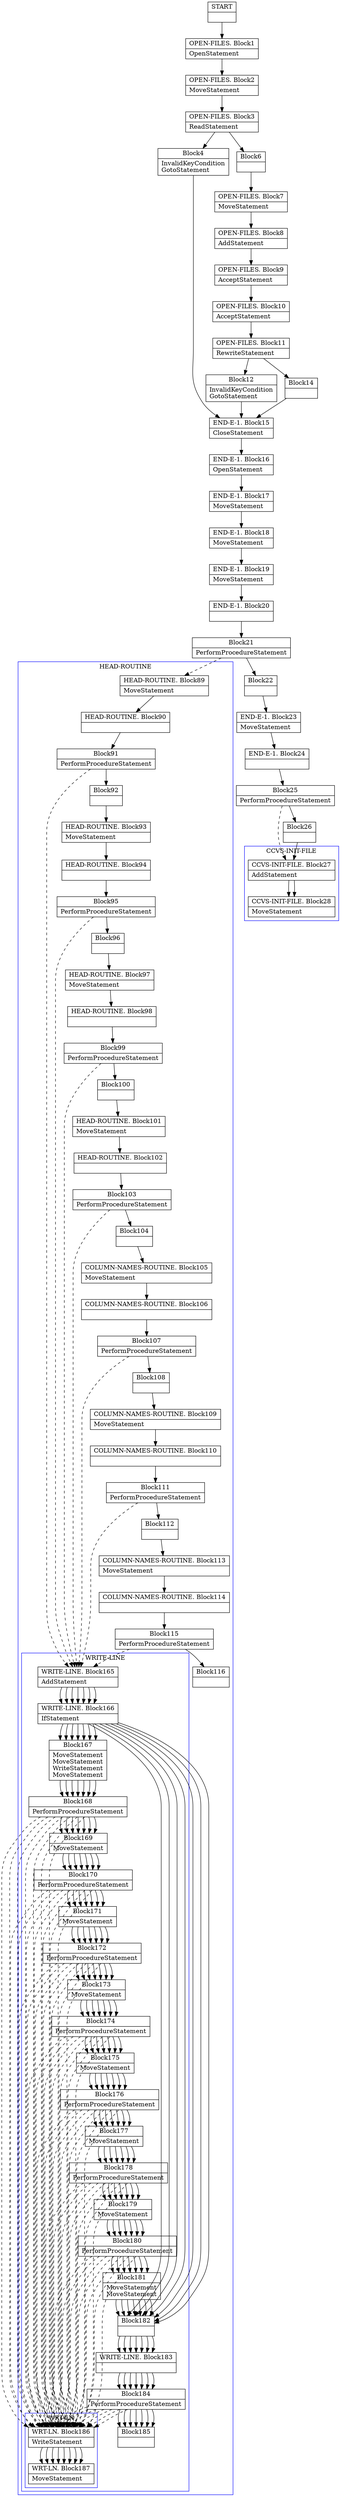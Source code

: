 digraph Cfg {
compound=true;
node [
shape = "record"
]

edge [
arrowtail = "empty"
]
Block0 [
label = "{START|}"
]
Block1 [
label = "{OPEN-FILES. Block1|OpenStatement\l}"
]
Block2 [
label = "{OPEN-FILES. Block2|MoveStatement\l}"
]
Block3 [
label = "{OPEN-FILES. Block3|ReadStatement\l}"
]
Block4 [
label = "{Block4|InvalidKeyCondition\lGotoStatement\l}"
]
Block15 [
label = "{END-E-1. Block15|CloseStatement\l}"
]
Block16 [
label = "{END-E-1. Block16|OpenStatement\l}"
]
Block17 [
label = "{END-E-1. Block17|MoveStatement\l}"
]
Block18 [
label = "{END-E-1. Block18|MoveStatement\l}"
]
Block19 [
label = "{END-E-1. Block19|MoveStatement\l}"
]
Block20 [
label = "{END-E-1. Block20|}"
]
Block21 [
label = "{Block21|PerformProcedureStatement\l}"
]
subgraph cluster_1{
color = blue;
label = "HEAD-ROUTINE";
Block89 [
label = "{HEAD-ROUTINE. Block89|MoveStatement\l}"
]
Block90 [
label = "{HEAD-ROUTINE. Block90|}"
]
Block91 [
label = "{Block91|PerformProcedureStatement\l}"
]
subgraph cluster_8{
color = blue;
label = "WRITE-LINE";
Block165 [
label = "{WRITE-LINE. Block165|AddStatement\l}"
]
Block166 [
label = "{WRITE-LINE. Block166|IfStatement\l}"
]
Block167 [
label = "{Block167|MoveStatement\lMoveStatement\lWriteStatement\lMoveStatement\l}"
]
Block168 [
label = "{Block168|PerformProcedureStatement\l}"
]
subgraph cluster_22{
color = blue;
label = "WRT-LN";
Block186 [
label = "{WRT-LN. Block186|WriteStatement\l}"
]
Block187 [
label = "{WRT-LN. Block187|MoveStatement\l}"
]
Block186 -> Block187

}
Block168 -> Block186 [style=dashed]

Block169 [
label = "{Block169|MoveStatement\l}"
]
Block170 [
label = "{Block170|PerformProcedureStatement\l}"
]
subgraph cluster_23{
color = blue;
label = "WRT-LN";
Block186 [
label = "{WRT-LN. Block186|WriteStatement\l}"
]
Block187 [
label = "{WRT-LN. Block187|MoveStatement\l}"
]
Block186 -> Block187

}
Block170 -> Block186 [style=dashed]

Block171 [
label = "{Block171|MoveStatement\l}"
]
Block172 [
label = "{Block172|PerformProcedureStatement\l}"
]
subgraph cluster_24{
color = blue;
label = "WRT-LN";
Block186 [
label = "{WRT-LN. Block186|WriteStatement\l}"
]
Block187 [
label = "{WRT-LN. Block187|MoveStatement\l}"
]
Block186 -> Block187

}
Block172 -> Block186 [style=dashed]

Block173 [
label = "{Block173|MoveStatement\l}"
]
Block174 [
label = "{Block174|PerformProcedureStatement\l}"
]
subgraph cluster_25{
color = blue;
label = "WRT-LN";
Block186 [
label = "{WRT-LN. Block186|WriteStatement\l}"
]
Block187 [
label = "{WRT-LN. Block187|MoveStatement\l}"
]
Block186 -> Block187

}
Block174 -> Block186 [style=dashed]

Block175 [
label = "{Block175|MoveStatement\l}"
]
Block176 [
label = "{Block176|PerformProcedureStatement\l}"
]
subgraph cluster_26{
color = blue;
label = "WRT-LN";
Block186 [
label = "{WRT-LN. Block186|WriteStatement\l}"
]
Block187 [
label = "{WRT-LN. Block187|MoveStatement\l}"
]
Block186 -> Block187

}
Block176 -> Block186 [style=dashed]

Block177 [
label = "{Block177|MoveStatement\l}"
]
Block178 [
label = "{Block178|PerformProcedureStatement\l}"
]
subgraph cluster_27{
color = blue;
label = "WRT-LN";
Block186 [
label = "{WRT-LN. Block186|WriteStatement\l}"
]
Block187 [
label = "{WRT-LN. Block187|MoveStatement\l}"
]
Block186 -> Block187

}
Block178 -> Block186 [style=dashed]

Block179 [
label = "{Block179|MoveStatement\l}"
]
Block180 [
label = "{Block180|PerformProcedureStatement\l}"
]
subgraph cluster_28{
color = blue;
label = "WRT-LN";
Block186 [
label = "{WRT-LN. Block186|WriteStatement\l}"
]
Block187 [
label = "{WRT-LN. Block187|MoveStatement\l}"
]
Block186 -> Block187

}
Block180 -> Block186 [style=dashed]

Block181 [
label = "{Block181|MoveStatement\lMoveStatement\l}"
]
Block182 [
label = "{Block182|}"
]
Block183 [
label = "{WRITE-LINE. Block183|}"
]
Block184 [
label = "{Block184|PerformProcedureStatement\l}"
]
subgraph cluster_29{
color = blue;
label = "WRT-LN";
Block186 [
label = "{WRT-LN. Block186|WriteStatement\l}"
]
Block187 [
label = "{WRT-LN. Block187|MoveStatement\l}"
]
Block186 -> Block187

}
Block184 -> Block186 [style=dashed]

Block185 [
label = "{Block185|}"
]
Block165 -> Block166
Block166 -> Block167
Block166 -> Block182
Block167 -> Block168
Block168 -> Block169
Block169 -> Block170
Block170 -> Block171
Block171 -> Block172
Block172 -> Block173
Block173 -> Block174
Block174 -> Block175
Block175 -> Block176
Block176 -> Block177
Block177 -> Block178
Block178 -> Block179
Block179 -> Block180
Block180 -> Block181
Block181 -> Block182
Block182 -> Block183
Block183 -> Block184
Block184 -> Block185

}
Block91 -> Block165 [style=dashed]

Block92 [
label = "{Block92|}"
]
Block93 [
label = "{HEAD-ROUTINE. Block93|MoveStatement\l}"
]
Block94 [
label = "{HEAD-ROUTINE. Block94|}"
]
Block95 [
label = "{Block95|PerformProcedureStatement\l}"
]
subgraph cluster_9{
color = blue;
label = "WRITE-LINE";
Block165 [
label = "{WRITE-LINE. Block165|AddStatement\l}"
]
Block166 [
label = "{WRITE-LINE. Block166|IfStatement\l}"
]
Block167 [
label = "{Block167|MoveStatement\lMoveStatement\lWriteStatement\lMoveStatement\l}"
]
Block168 [
label = "{Block168|PerformProcedureStatement\l}"
]
Block168 -> Block186 [style=dashed]

Block169 [
label = "{Block169|MoveStatement\l}"
]
Block170 [
label = "{Block170|PerformProcedureStatement\l}"
]
Block170 -> Block186 [style=dashed]

Block171 [
label = "{Block171|MoveStatement\l}"
]
Block172 [
label = "{Block172|PerformProcedureStatement\l}"
]
Block172 -> Block186 [style=dashed]

Block173 [
label = "{Block173|MoveStatement\l}"
]
Block174 [
label = "{Block174|PerformProcedureStatement\l}"
]
Block174 -> Block186 [style=dashed]

Block175 [
label = "{Block175|MoveStatement\l}"
]
Block176 [
label = "{Block176|PerformProcedureStatement\l}"
]
Block176 -> Block186 [style=dashed]

Block177 [
label = "{Block177|MoveStatement\l}"
]
Block178 [
label = "{Block178|PerformProcedureStatement\l}"
]
Block178 -> Block186 [style=dashed]

Block179 [
label = "{Block179|MoveStatement\l}"
]
Block180 [
label = "{Block180|PerformProcedureStatement\l}"
]
Block180 -> Block186 [style=dashed]

Block181 [
label = "{Block181|MoveStatement\lMoveStatement\l}"
]
Block182 [
label = "{Block182|}"
]
Block183 [
label = "{WRITE-LINE. Block183|}"
]
Block184 [
label = "{Block184|PerformProcedureStatement\l}"
]
Block184 -> Block186 [style=dashed]

Block185 [
label = "{Block185|}"
]
Block165 -> Block166
Block166 -> Block167
Block166 -> Block182
Block167 -> Block168
Block168 -> Block169
Block169 -> Block170
Block170 -> Block171
Block171 -> Block172
Block172 -> Block173
Block173 -> Block174
Block174 -> Block175
Block175 -> Block176
Block176 -> Block177
Block177 -> Block178
Block178 -> Block179
Block179 -> Block180
Block180 -> Block181
Block181 -> Block182
Block182 -> Block183
Block183 -> Block184
Block184 -> Block185

}
Block95 -> Block165 [style=dashed]

Block96 [
label = "{Block96|}"
]
Block97 [
label = "{HEAD-ROUTINE. Block97|MoveStatement\l}"
]
Block98 [
label = "{HEAD-ROUTINE. Block98|}"
]
Block99 [
label = "{Block99|PerformProcedureStatement\l}"
]
subgraph cluster_10{
color = blue;
label = "WRITE-LINE";
Block165 [
label = "{WRITE-LINE. Block165|AddStatement\l}"
]
Block166 [
label = "{WRITE-LINE. Block166|IfStatement\l}"
]
Block167 [
label = "{Block167|MoveStatement\lMoveStatement\lWriteStatement\lMoveStatement\l}"
]
Block168 [
label = "{Block168|PerformProcedureStatement\l}"
]
Block168 -> Block186 [style=dashed]

Block169 [
label = "{Block169|MoveStatement\l}"
]
Block170 [
label = "{Block170|PerformProcedureStatement\l}"
]
Block170 -> Block186 [style=dashed]

Block171 [
label = "{Block171|MoveStatement\l}"
]
Block172 [
label = "{Block172|PerformProcedureStatement\l}"
]
Block172 -> Block186 [style=dashed]

Block173 [
label = "{Block173|MoveStatement\l}"
]
Block174 [
label = "{Block174|PerformProcedureStatement\l}"
]
Block174 -> Block186 [style=dashed]

Block175 [
label = "{Block175|MoveStatement\l}"
]
Block176 [
label = "{Block176|PerformProcedureStatement\l}"
]
Block176 -> Block186 [style=dashed]

Block177 [
label = "{Block177|MoveStatement\l}"
]
Block178 [
label = "{Block178|PerformProcedureStatement\l}"
]
Block178 -> Block186 [style=dashed]

Block179 [
label = "{Block179|MoveStatement\l}"
]
Block180 [
label = "{Block180|PerformProcedureStatement\l}"
]
Block180 -> Block186 [style=dashed]

Block181 [
label = "{Block181|MoveStatement\lMoveStatement\l}"
]
Block182 [
label = "{Block182|}"
]
Block183 [
label = "{WRITE-LINE. Block183|}"
]
Block184 [
label = "{Block184|PerformProcedureStatement\l}"
]
Block184 -> Block186 [style=dashed]

Block185 [
label = "{Block185|}"
]
Block165 -> Block166
Block166 -> Block167
Block166 -> Block182
Block167 -> Block168
Block168 -> Block169
Block169 -> Block170
Block170 -> Block171
Block171 -> Block172
Block172 -> Block173
Block173 -> Block174
Block174 -> Block175
Block175 -> Block176
Block176 -> Block177
Block177 -> Block178
Block178 -> Block179
Block179 -> Block180
Block180 -> Block181
Block181 -> Block182
Block182 -> Block183
Block183 -> Block184
Block184 -> Block185

}
Block99 -> Block165 [style=dashed]

Block100 [
label = "{Block100|}"
]
Block101 [
label = "{HEAD-ROUTINE. Block101|MoveStatement\l}"
]
Block102 [
label = "{HEAD-ROUTINE. Block102|}"
]
Block103 [
label = "{Block103|PerformProcedureStatement\l}"
]
subgraph cluster_11{
color = blue;
label = "WRITE-LINE";
Block165 [
label = "{WRITE-LINE. Block165|AddStatement\l}"
]
Block166 [
label = "{WRITE-LINE. Block166|IfStatement\l}"
]
Block167 [
label = "{Block167|MoveStatement\lMoveStatement\lWriteStatement\lMoveStatement\l}"
]
Block168 [
label = "{Block168|PerformProcedureStatement\l}"
]
Block168 -> Block186 [style=dashed]

Block169 [
label = "{Block169|MoveStatement\l}"
]
Block170 [
label = "{Block170|PerformProcedureStatement\l}"
]
Block170 -> Block186 [style=dashed]

Block171 [
label = "{Block171|MoveStatement\l}"
]
Block172 [
label = "{Block172|PerformProcedureStatement\l}"
]
Block172 -> Block186 [style=dashed]

Block173 [
label = "{Block173|MoveStatement\l}"
]
Block174 [
label = "{Block174|PerformProcedureStatement\l}"
]
Block174 -> Block186 [style=dashed]

Block175 [
label = "{Block175|MoveStatement\l}"
]
Block176 [
label = "{Block176|PerformProcedureStatement\l}"
]
Block176 -> Block186 [style=dashed]

Block177 [
label = "{Block177|MoveStatement\l}"
]
Block178 [
label = "{Block178|PerformProcedureStatement\l}"
]
Block178 -> Block186 [style=dashed]

Block179 [
label = "{Block179|MoveStatement\l}"
]
Block180 [
label = "{Block180|PerformProcedureStatement\l}"
]
Block180 -> Block186 [style=dashed]

Block181 [
label = "{Block181|MoveStatement\lMoveStatement\l}"
]
Block182 [
label = "{Block182|}"
]
Block183 [
label = "{WRITE-LINE. Block183|}"
]
Block184 [
label = "{Block184|PerformProcedureStatement\l}"
]
Block184 -> Block186 [style=dashed]

Block185 [
label = "{Block185|}"
]
Block165 -> Block166
Block166 -> Block167
Block166 -> Block182
Block167 -> Block168
Block168 -> Block169
Block169 -> Block170
Block170 -> Block171
Block171 -> Block172
Block172 -> Block173
Block173 -> Block174
Block174 -> Block175
Block175 -> Block176
Block176 -> Block177
Block177 -> Block178
Block178 -> Block179
Block179 -> Block180
Block180 -> Block181
Block181 -> Block182
Block182 -> Block183
Block183 -> Block184
Block184 -> Block185

}
Block103 -> Block165 [style=dashed]

Block104 [
label = "{Block104|}"
]
Block105 [
label = "{COLUMN-NAMES-ROUTINE. Block105|MoveStatement\l}"
]
Block106 [
label = "{COLUMN-NAMES-ROUTINE. Block106|}"
]
Block107 [
label = "{Block107|PerformProcedureStatement\l}"
]
subgraph cluster_12{
color = blue;
label = "WRITE-LINE";
Block165 [
label = "{WRITE-LINE. Block165|AddStatement\l}"
]
Block166 [
label = "{WRITE-LINE. Block166|IfStatement\l}"
]
Block167 [
label = "{Block167|MoveStatement\lMoveStatement\lWriteStatement\lMoveStatement\l}"
]
Block168 [
label = "{Block168|PerformProcedureStatement\l}"
]
Block168 -> Block186 [style=dashed]

Block169 [
label = "{Block169|MoveStatement\l}"
]
Block170 [
label = "{Block170|PerformProcedureStatement\l}"
]
Block170 -> Block186 [style=dashed]

Block171 [
label = "{Block171|MoveStatement\l}"
]
Block172 [
label = "{Block172|PerformProcedureStatement\l}"
]
Block172 -> Block186 [style=dashed]

Block173 [
label = "{Block173|MoveStatement\l}"
]
Block174 [
label = "{Block174|PerformProcedureStatement\l}"
]
Block174 -> Block186 [style=dashed]

Block175 [
label = "{Block175|MoveStatement\l}"
]
Block176 [
label = "{Block176|PerformProcedureStatement\l}"
]
Block176 -> Block186 [style=dashed]

Block177 [
label = "{Block177|MoveStatement\l}"
]
Block178 [
label = "{Block178|PerformProcedureStatement\l}"
]
Block178 -> Block186 [style=dashed]

Block179 [
label = "{Block179|MoveStatement\l}"
]
Block180 [
label = "{Block180|PerformProcedureStatement\l}"
]
Block180 -> Block186 [style=dashed]

Block181 [
label = "{Block181|MoveStatement\lMoveStatement\l}"
]
Block182 [
label = "{Block182|}"
]
Block183 [
label = "{WRITE-LINE. Block183|}"
]
Block184 [
label = "{Block184|PerformProcedureStatement\l}"
]
Block184 -> Block186 [style=dashed]

Block185 [
label = "{Block185|}"
]
Block165 -> Block166
Block166 -> Block167
Block166 -> Block182
Block167 -> Block168
Block168 -> Block169
Block169 -> Block170
Block170 -> Block171
Block171 -> Block172
Block172 -> Block173
Block173 -> Block174
Block174 -> Block175
Block175 -> Block176
Block176 -> Block177
Block177 -> Block178
Block178 -> Block179
Block179 -> Block180
Block180 -> Block181
Block181 -> Block182
Block182 -> Block183
Block183 -> Block184
Block184 -> Block185

}
Block107 -> Block165 [style=dashed]

Block108 [
label = "{Block108|}"
]
Block109 [
label = "{COLUMN-NAMES-ROUTINE. Block109|MoveStatement\l}"
]
Block110 [
label = "{COLUMN-NAMES-ROUTINE. Block110|}"
]
Block111 [
label = "{Block111|PerformProcedureStatement\l}"
]
subgraph cluster_13{
color = blue;
label = "WRITE-LINE";
Block165 [
label = "{WRITE-LINE. Block165|AddStatement\l}"
]
Block166 [
label = "{WRITE-LINE. Block166|IfStatement\l}"
]
Block167 [
label = "{Block167|MoveStatement\lMoveStatement\lWriteStatement\lMoveStatement\l}"
]
Block168 [
label = "{Block168|PerformProcedureStatement\l}"
]
Block168 -> Block186 [style=dashed]

Block169 [
label = "{Block169|MoveStatement\l}"
]
Block170 [
label = "{Block170|PerformProcedureStatement\l}"
]
Block170 -> Block186 [style=dashed]

Block171 [
label = "{Block171|MoveStatement\l}"
]
Block172 [
label = "{Block172|PerformProcedureStatement\l}"
]
Block172 -> Block186 [style=dashed]

Block173 [
label = "{Block173|MoveStatement\l}"
]
Block174 [
label = "{Block174|PerformProcedureStatement\l}"
]
Block174 -> Block186 [style=dashed]

Block175 [
label = "{Block175|MoveStatement\l}"
]
Block176 [
label = "{Block176|PerformProcedureStatement\l}"
]
Block176 -> Block186 [style=dashed]

Block177 [
label = "{Block177|MoveStatement\l}"
]
Block178 [
label = "{Block178|PerformProcedureStatement\l}"
]
Block178 -> Block186 [style=dashed]

Block179 [
label = "{Block179|MoveStatement\l}"
]
Block180 [
label = "{Block180|PerformProcedureStatement\l}"
]
Block180 -> Block186 [style=dashed]

Block181 [
label = "{Block181|MoveStatement\lMoveStatement\l}"
]
Block182 [
label = "{Block182|}"
]
Block183 [
label = "{WRITE-LINE. Block183|}"
]
Block184 [
label = "{Block184|PerformProcedureStatement\l}"
]
Block184 -> Block186 [style=dashed]

Block185 [
label = "{Block185|}"
]
Block165 -> Block166
Block166 -> Block167
Block166 -> Block182
Block167 -> Block168
Block168 -> Block169
Block169 -> Block170
Block170 -> Block171
Block171 -> Block172
Block172 -> Block173
Block173 -> Block174
Block174 -> Block175
Block175 -> Block176
Block176 -> Block177
Block177 -> Block178
Block178 -> Block179
Block179 -> Block180
Block180 -> Block181
Block181 -> Block182
Block182 -> Block183
Block183 -> Block184
Block184 -> Block185

}
Block111 -> Block165 [style=dashed]

Block112 [
label = "{Block112|}"
]
Block113 [
label = "{COLUMN-NAMES-ROUTINE. Block113|MoveStatement\l}"
]
Block114 [
label = "{COLUMN-NAMES-ROUTINE. Block114|}"
]
Block115 [
label = "{Block115|PerformProcedureStatement\l}"
]
subgraph cluster_14{
color = blue;
label = "WRITE-LINE";
Block165 [
label = "{WRITE-LINE. Block165|AddStatement\l}"
]
Block166 [
label = "{WRITE-LINE. Block166|IfStatement\l}"
]
Block167 [
label = "{Block167|MoveStatement\lMoveStatement\lWriteStatement\lMoveStatement\l}"
]
Block168 [
label = "{Block168|PerformProcedureStatement\l}"
]
Block168 -> Block186 [style=dashed]

Block169 [
label = "{Block169|MoveStatement\l}"
]
Block170 [
label = "{Block170|PerformProcedureStatement\l}"
]
Block170 -> Block186 [style=dashed]

Block171 [
label = "{Block171|MoveStatement\l}"
]
Block172 [
label = "{Block172|PerformProcedureStatement\l}"
]
Block172 -> Block186 [style=dashed]

Block173 [
label = "{Block173|MoveStatement\l}"
]
Block174 [
label = "{Block174|PerformProcedureStatement\l}"
]
Block174 -> Block186 [style=dashed]

Block175 [
label = "{Block175|MoveStatement\l}"
]
Block176 [
label = "{Block176|PerformProcedureStatement\l}"
]
Block176 -> Block186 [style=dashed]

Block177 [
label = "{Block177|MoveStatement\l}"
]
Block178 [
label = "{Block178|PerformProcedureStatement\l}"
]
Block178 -> Block186 [style=dashed]

Block179 [
label = "{Block179|MoveStatement\l}"
]
Block180 [
label = "{Block180|PerformProcedureStatement\l}"
]
Block180 -> Block186 [style=dashed]

Block181 [
label = "{Block181|MoveStatement\lMoveStatement\l}"
]
Block182 [
label = "{Block182|}"
]
Block183 [
label = "{WRITE-LINE. Block183|}"
]
Block184 [
label = "{Block184|PerformProcedureStatement\l}"
]
Block184 -> Block186 [style=dashed]

Block185 [
label = "{Block185|}"
]
Block165 -> Block166
Block166 -> Block167
Block166 -> Block182
Block167 -> Block168
Block168 -> Block169
Block169 -> Block170
Block170 -> Block171
Block171 -> Block172
Block172 -> Block173
Block173 -> Block174
Block174 -> Block175
Block175 -> Block176
Block176 -> Block177
Block177 -> Block178
Block178 -> Block179
Block179 -> Block180
Block180 -> Block181
Block181 -> Block182
Block182 -> Block183
Block183 -> Block184
Block184 -> Block185

}
Block115 -> Block165 [style=dashed]

Block116 [
label = "{Block116|}"
]
Block89 -> Block90
Block90 -> Block91
Block91 -> Block92
Block92 -> Block93
Block93 -> Block94
Block94 -> Block95
Block95 -> Block96
Block96 -> Block97
Block97 -> Block98
Block98 -> Block99
Block99 -> Block100
Block100 -> Block101
Block101 -> Block102
Block102 -> Block103
Block103 -> Block104
Block104 -> Block105
Block105 -> Block106
Block106 -> Block107
Block107 -> Block108
Block108 -> Block109
Block109 -> Block110
Block110 -> Block111
Block111 -> Block112
Block112 -> Block113
Block113 -> Block114
Block114 -> Block115
Block115 -> Block116

}
Block21 -> Block89 [style=dashed]

Block22 [
label = "{Block22|}"
]
Block23 [
label = "{END-E-1. Block23|MoveStatement\l}"
]
Block24 [
label = "{END-E-1. Block24|}"
]
Block25 [
label = "{Block25|PerformProcedureStatement\l}"
]
subgraph cluster_2{
color = blue;
label = "CCVS-INIT-FILE";
Block27 [
label = "{CCVS-INIT-FILE. Block27|AddStatement\l}"
]
Block28 [
label = "{CCVS-INIT-FILE. Block28|MoveStatement\l}"
]
Block27 -> Block28

}
Block25 -> Block27 [style=dashed]

Block26 [
label = "{Block26|}"
]
Block27 [
label = "{CCVS-INIT-FILE. Block27|AddStatement\l}"
]
Block28 [
label = "{CCVS-INIT-FILE. Block28|MoveStatement\l}"
]
Block6 [
label = "{Block6|}"
]
Block7 [
label = "{OPEN-FILES. Block7|MoveStatement\l}"
]
Block8 [
label = "{OPEN-FILES. Block8|AddStatement\l}"
]
Block9 [
label = "{OPEN-FILES. Block9|AcceptStatement\l}"
]
Block10 [
label = "{OPEN-FILES. Block10|AcceptStatement\l}"
]
Block11 [
label = "{OPEN-FILES. Block11|RewriteStatement\l}"
]
Block12 [
label = "{Block12|InvalidKeyCondition\lGotoStatement\l}"
]
Block14 [
label = "{Block14|}"
]
Block0 -> Block1
Block1 -> Block2
Block2 -> Block3
Block3 -> Block4
Block3 -> Block6
Block4 -> Block15
Block15 -> Block16
Block16 -> Block17
Block17 -> Block18
Block18 -> Block19
Block19 -> Block20
Block20 -> Block21
Block21 -> Block22
Block22 -> Block23
Block23 -> Block24
Block24 -> Block25
Block25 -> Block26
Block26 -> Block27
Block27 -> Block28
Block6 -> Block7
Block7 -> Block8
Block8 -> Block9
Block9 -> Block10
Block10 -> Block11
Block11 -> Block12
Block11 -> Block14
Block12 -> Block15
Block14 -> Block15

}
